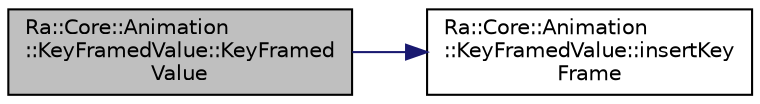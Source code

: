 digraph "Ra::Core::Animation::KeyFramedValue::KeyFramedValue"
{
 // INTERACTIVE_SVG=YES
 // LATEX_PDF_SIZE
  edge [fontname="Helvetica",fontsize="10",labelfontname="Helvetica",labelfontsize="10"];
  node [fontname="Helvetica",fontsize="10",shape=record];
  rankdir="LR";
  Node1 [label="Ra::Core::Animation\l::KeyFramedValue::KeyFramed\lValue",height=0.2,width=0.4,color="black", fillcolor="grey75", style="filled", fontcolor="black",tooltip=" "];
  Node1 -> Node2 [color="midnightblue",fontsize="10",style="solid",fontname="Helvetica"];
  Node2 [label="Ra::Core::Animation\l::KeyFramedValue::insertKey\lFrame",height=0.2,width=0.4,color="black", fillcolor="white", style="filled",URL="$classRa_1_1Core_1_1Animation_1_1KeyFramedValue.html#a7607a8855a37987dc11a5aa826c8a236",tooltip=" "];
}
